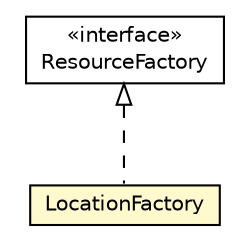 #!/usr/local/bin/dot
#
# Class diagram 
# Generated by UMLGraph version R5_6-24-gf6e263 (http://www.umlgraph.org/)
#

digraph G {
	edge [fontname="Helvetica",fontsize=10,labelfontname="Helvetica",labelfontsize=10];
	node [fontname="Helvetica",fontsize=10,shape=plaintext];
	nodesep=0.25;
	ranksep=0.5;
	// org.universAAL.middleware.rdf.ResourceFactory
	c5333069 [label=<<table title="org.universAAL.middleware.rdf.ResourceFactory" border="0" cellborder="1" cellspacing="0" cellpadding="2" port="p" href="../middleware/rdf/ResourceFactory.html">
		<tr><td><table border="0" cellspacing="0" cellpadding="1">
<tr><td align="center" balign="center"> &#171;interface&#187; </td></tr>
<tr><td align="center" balign="center"> ResourceFactory </td></tr>
		</table></td></tr>
		</table>>, URL="../middleware/rdf/ResourceFactory.html", fontname="Helvetica", fontcolor="black", fontsize=10.0];
	// org.universAAL.ontology.LocationFactory
	c5333574 [label=<<table title="org.universAAL.ontology.LocationFactory" border="0" cellborder="1" cellspacing="0" cellpadding="2" port="p" bgcolor="lemonChiffon" href="./LocationFactory.html">
		<tr><td><table border="0" cellspacing="0" cellpadding="1">
<tr><td align="center" balign="center"> LocationFactory </td></tr>
		</table></td></tr>
		</table>>, URL="./LocationFactory.html", fontname="Helvetica", fontcolor="black", fontsize=10.0];
	//org.universAAL.ontology.LocationFactory implements org.universAAL.middleware.rdf.ResourceFactory
	c5333069:p -> c5333574:p [dir=back,arrowtail=empty,style=dashed];
}


